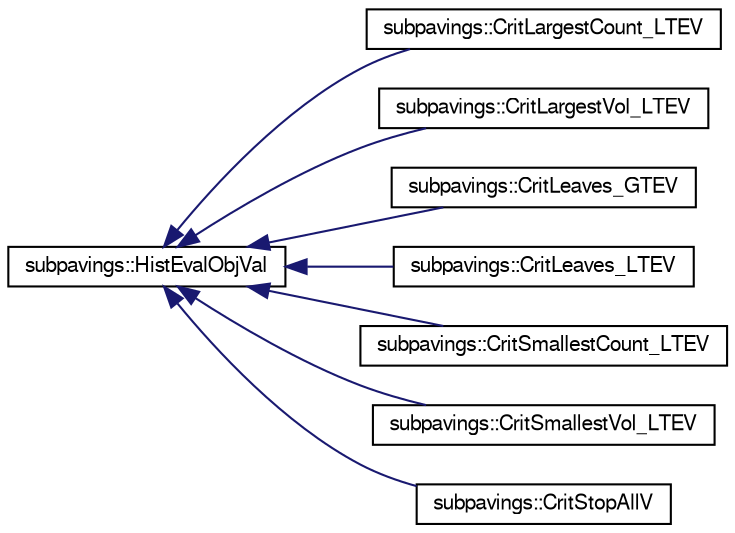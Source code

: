 digraph G
{
  edge [fontname="FreeSans",fontsize="10",labelfontname="FreeSans",labelfontsize="10"];
  node [fontname="FreeSans",fontsize="10",shape=record];
  rankdir="LR";
  Node1 [label="subpavings::HistEvalObjVal",height=0.2,width=0.4,color="black", fillcolor="white", style="filled",URL="$classsubpavings_1_1HistEvalObjVal.shtml",tooltip="A Virtual class providing a way to stop histogram changes."];
  Node1 -> Node2 [dir="back",color="midnightblue",fontsize="10",style="solid",fontname="FreeSans"];
  Node2 [label="subpavings::CritLargestCount_LTEV",height=0.2,width=0.4,color="black", fillcolor="white", style="filled",URL="$classsubpavings_1_1CritLargestCount__LTEV.shtml",tooltip="Class for testing the count of the node with the largest count in histogram&#39;s subpaving."];
  Node1 -> Node3 [dir="back",color="midnightblue",fontsize="10",style="solid",fontname="FreeSans"];
  Node3 [label="subpavings::CritLargestVol_LTEV",height=0.2,width=0.4,color="black", fillcolor="white", style="filled",URL="$classsubpavings_1_1CritLargestVol__LTEV.shtml",tooltip="Class for testing the volume of the box with the largest volume in the histogram&#39;s subpaving..."];
  Node1 -> Node4 [dir="back",color="midnightblue",fontsize="10",style="solid",fontname="FreeSans"];
  Node4 [label="subpavings::CritLeaves_GTEV",height=0.2,width=0.4,color="black", fillcolor="white", style="filled",URL="$classsubpavings_1_1CritLeaves__GTEV.shtml",tooltip="Class for testing the number of bins of a histogram."];
  Node1 -> Node5 [dir="back",color="midnightblue",fontsize="10",style="solid",fontname="FreeSans"];
  Node5 [label="subpavings::CritLeaves_LTEV",height=0.2,width=0.4,color="black", fillcolor="white", style="filled",URL="$classsubpavings_1_1CritLeaves__LTEV.shtml",tooltip="Class for testing the number of bins of a histogram."];
  Node1 -> Node6 [dir="back",color="midnightblue",fontsize="10",style="solid",fontname="FreeSans"];
  Node6 [label="subpavings::CritSmallestCount_LTEV",height=0.2,width=0.4,color="black", fillcolor="white", style="filled",URL="$classsubpavings_1_1CritSmallestCount__LTEV.shtml",tooltip="Class for testing the count of the node with the smallest count in histogram&#39;s subpaving."];
  Node1 -> Node7 [dir="back",color="midnightblue",fontsize="10",style="solid",fontname="FreeSans"];
  Node7 [label="subpavings::CritSmallestVol_LTEV",height=0.2,width=0.4,color="black", fillcolor="white", style="filled",URL="$classsubpavings_1_1CritSmallestVol__LTEV.shtml",tooltip="Class for testing the volume of the box with the smallest volume in the histogram&#39;s subpaving..."];
  Node1 -> Node8 [dir="back",color="midnightblue",fontsize="10",style="solid",fontname="FreeSans"];
  Node8 [label="subpavings::CritStopAllV",height=0.2,width=0.4,color="black", fillcolor="white", style="filled",URL="$classsubpavings_1_1CritStopAllV.shtml",tooltip="Class to bale out of priority queue splitting."];
}
